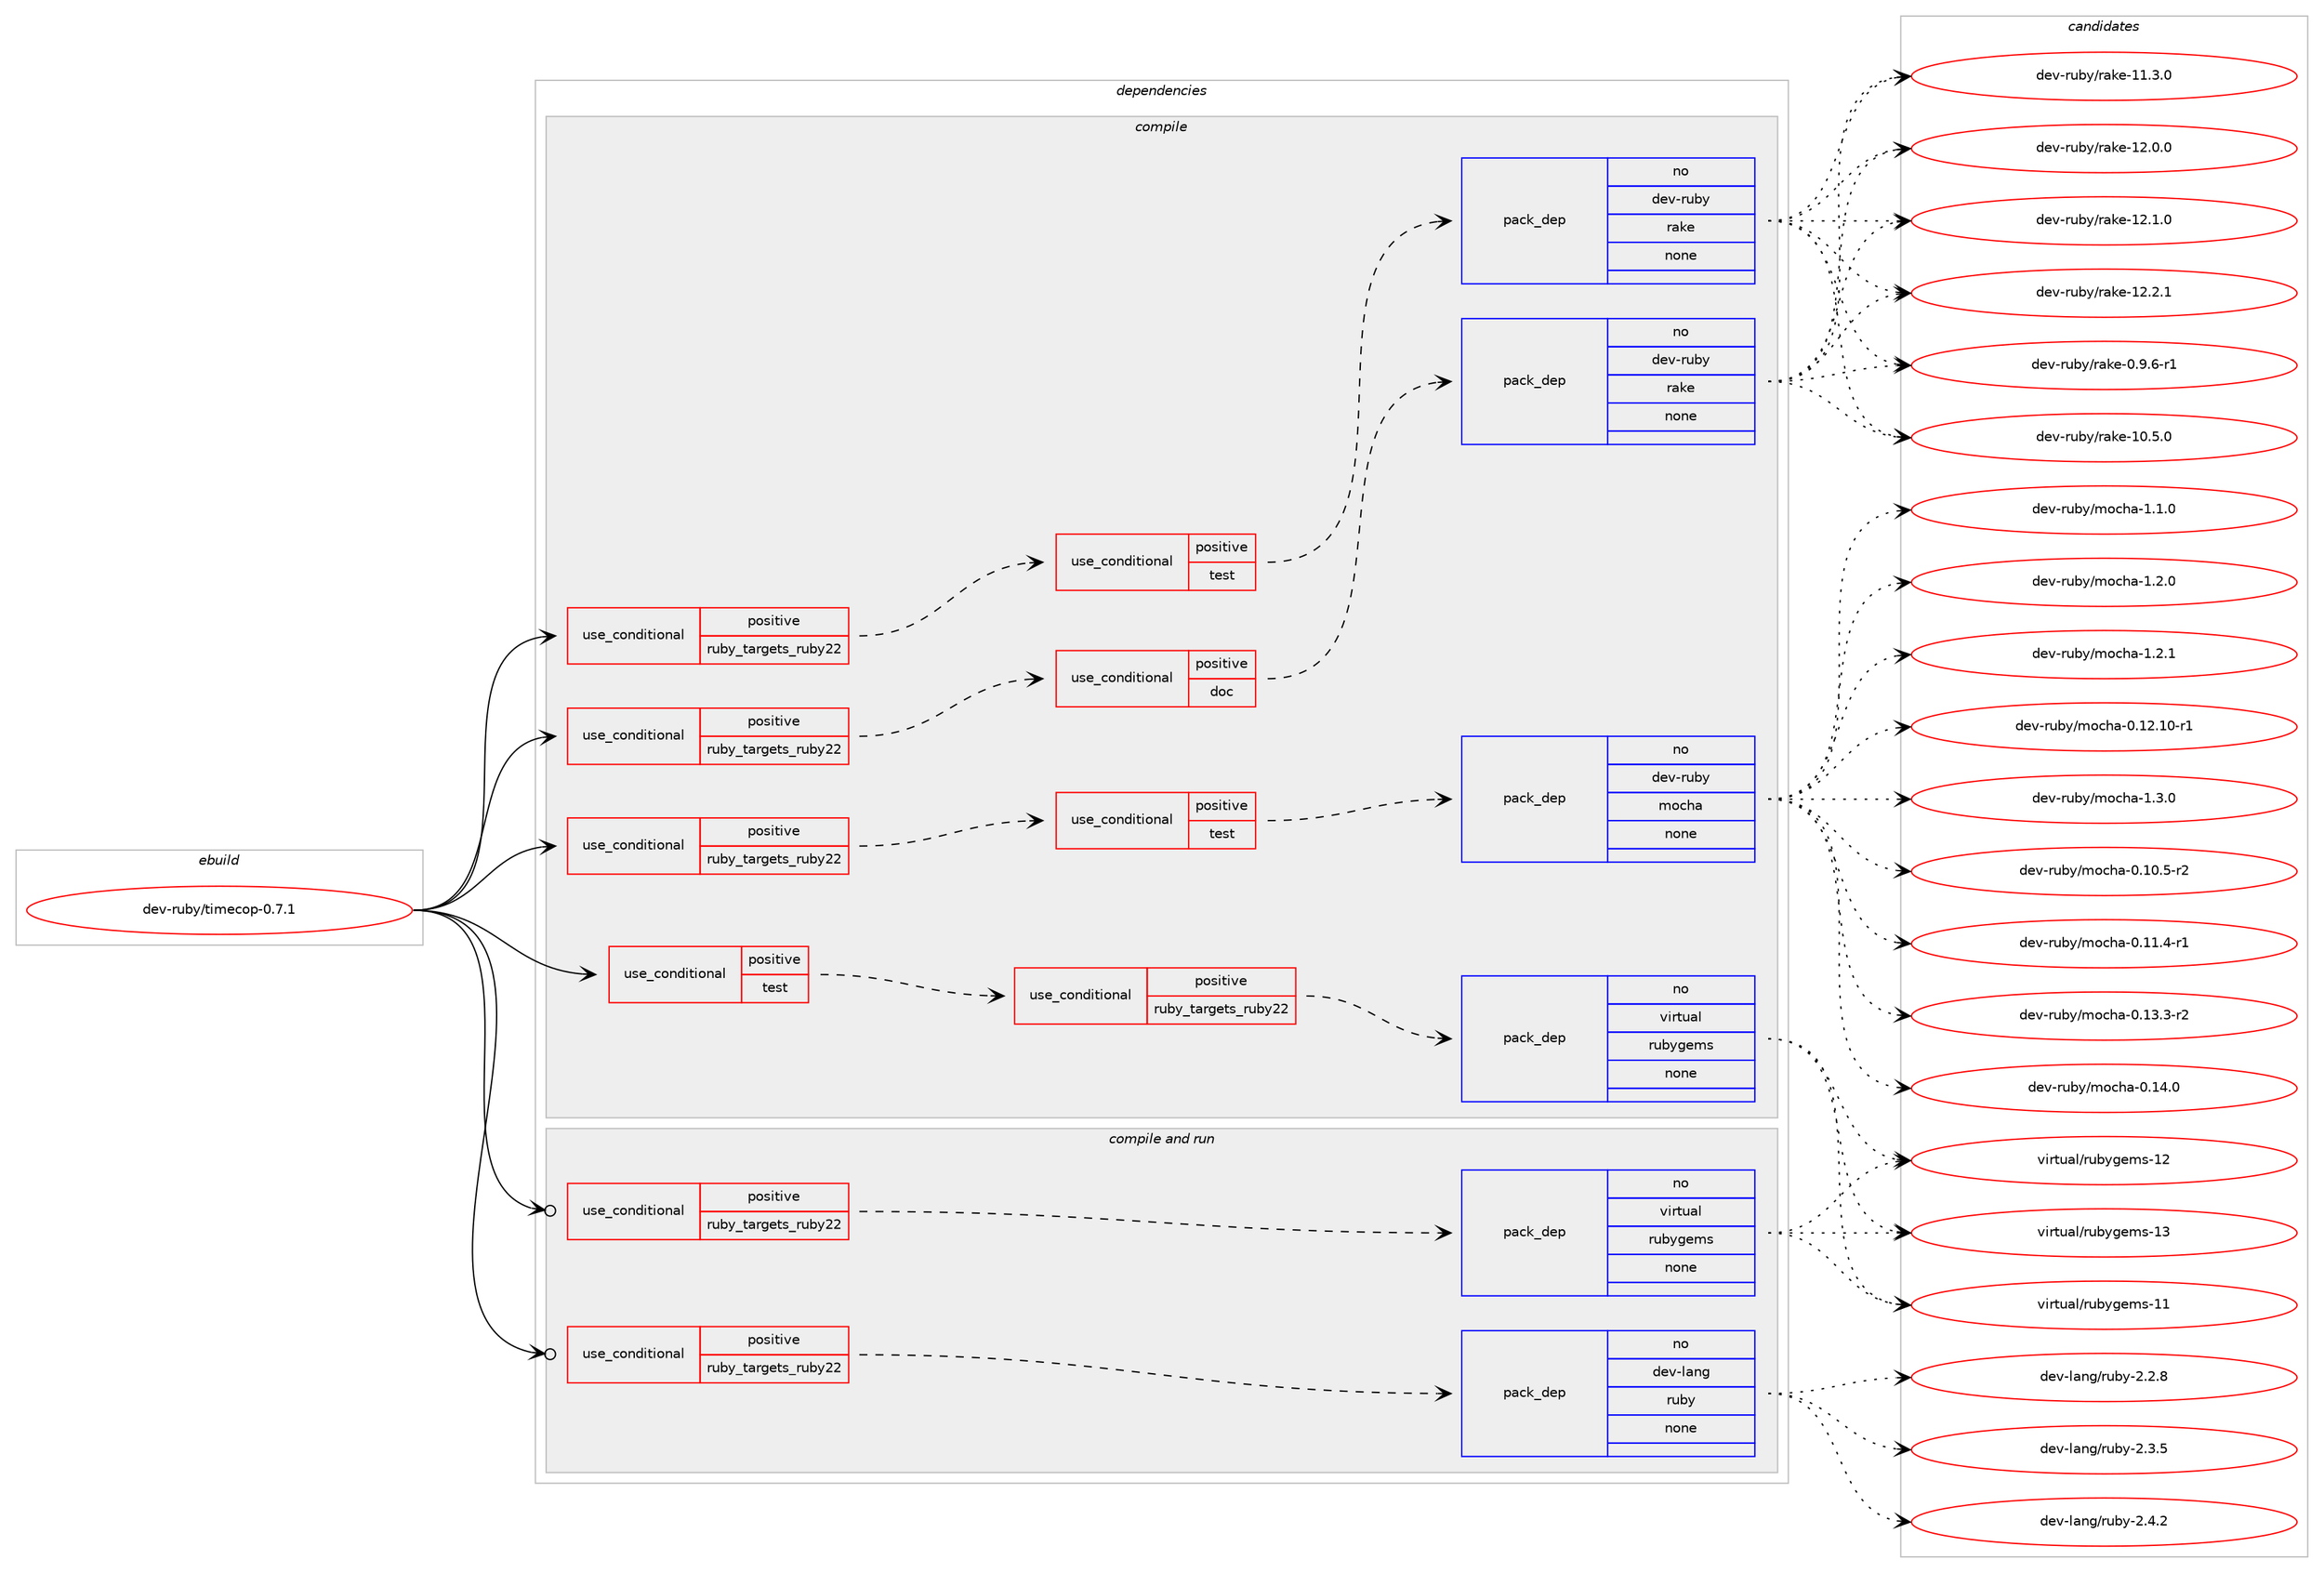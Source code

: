 digraph prolog {

# *************
# Graph options
# *************

newrank=true;
concentrate=true;
compound=true;
graph [rankdir=LR,fontname=Helvetica,fontsize=10,ranksep=1.5];#, ranksep=2.5, nodesep=0.2];
edge  [arrowhead=vee];
node  [fontname=Helvetica,fontsize=10];

# **********
# The ebuild
# **********

subgraph cluster_leftcol {
color=gray;
rank=same;
label=<<i>ebuild</i>>;
id [label="dev-ruby/timecop-0.7.1", color=red, width=4, href="../dev-ruby/timecop-0.7.1.svg"];
}

# ****************
# The dependencies
# ****************

subgraph cluster_midcol {
color=gray;
label=<<i>dependencies</i>>;
subgraph cluster_compile {
fillcolor="#eeeeee";
style=filled;
label=<<i>compile</i>>;
subgraph cond75151 {
dependency275009 [label=<<TABLE BORDER="0" CELLBORDER="1" CELLSPACING="0" CELLPADDING="4"><TR><TD ROWSPAN="3" CELLPADDING="10">use_conditional</TD></TR><TR><TD>positive</TD></TR><TR><TD>ruby_targets_ruby22</TD></TR></TABLE>>, shape=none, color=red];
subgraph cond75152 {
dependency275010 [label=<<TABLE BORDER="0" CELLBORDER="1" CELLSPACING="0" CELLPADDING="4"><TR><TD ROWSPAN="3" CELLPADDING="10">use_conditional</TD></TR><TR><TD>positive</TD></TR><TR><TD>doc</TD></TR></TABLE>>, shape=none, color=red];
subgraph pack195742 {
dependency275011 [label=<<TABLE BORDER="0" CELLBORDER="1" CELLSPACING="0" CELLPADDING="4" WIDTH="220"><TR><TD ROWSPAN="6" CELLPADDING="30">pack_dep</TD></TR><TR><TD WIDTH="110">no</TD></TR><TR><TD>dev-ruby</TD></TR><TR><TD>rake</TD></TR><TR><TD>none</TD></TR><TR><TD></TD></TR></TABLE>>, shape=none, color=blue];
}
dependency275010:e -> dependency275011:w [weight=20,style="dashed",arrowhead="vee"];
}
dependency275009:e -> dependency275010:w [weight=20,style="dashed",arrowhead="vee"];
}
id:e -> dependency275009:w [weight=20,style="solid",arrowhead="vee"];
subgraph cond75153 {
dependency275012 [label=<<TABLE BORDER="0" CELLBORDER="1" CELLSPACING="0" CELLPADDING="4"><TR><TD ROWSPAN="3" CELLPADDING="10">use_conditional</TD></TR><TR><TD>positive</TD></TR><TR><TD>ruby_targets_ruby22</TD></TR></TABLE>>, shape=none, color=red];
subgraph cond75154 {
dependency275013 [label=<<TABLE BORDER="0" CELLBORDER="1" CELLSPACING="0" CELLPADDING="4"><TR><TD ROWSPAN="3" CELLPADDING="10">use_conditional</TD></TR><TR><TD>positive</TD></TR><TR><TD>test</TD></TR></TABLE>>, shape=none, color=red];
subgraph pack195743 {
dependency275014 [label=<<TABLE BORDER="0" CELLBORDER="1" CELLSPACING="0" CELLPADDING="4" WIDTH="220"><TR><TD ROWSPAN="6" CELLPADDING="30">pack_dep</TD></TR><TR><TD WIDTH="110">no</TD></TR><TR><TD>dev-ruby</TD></TR><TR><TD>mocha</TD></TR><TR><TD>none</TD></TR><TR><TD></TD></TR></TABLE>>, shape=none, color=blue];
}
dependency275013:e -> dependency275014:w [weight=20,style="dashed",arrowhead="vee"];
}
dependency275012:e -> dependency275013:w [weight=20,style="dashed",arrowhead="vee"];
}
id:e -> dependency275012:w [weight=20,style="solid",arrowhead="vee"];
subgraph cond75155 {
dependency275015 [label=<<TABLE BORDER="0" CELLBORDER="1" CELLSPACING="0" CELLPADDING="4"><TR><TD ROWSPAN="3" CELLPADDING="10">use_conditional</TD></TR><TR><TD>positive</TD></TR><TR><TD>ruby_targets_ruby22</TD></TR></TABLE>>, shape=none, color=red];
subgraph cond75156 {
dependency275016 [label=<<TABLE BORDER="0" CELLBORDER="1" CELLSPACING="0" CELLPADDING="4"><TR><TD ROWSPAN="3" CELLPADDING="10">use_conditional</TD></TR><TR><TD>positive</TD></TR><TR><TD>test</TD></TR></TABLE>>, shape=none, color=red];
subgraph pack195744 {
dependency275017 [label=<<TABLE BORDER="0" CELLBORDER="1" CELLSPACING="0" CELLPADDING="4" WIDTH="220"><TR><TD ROWSPAN="6" CELLPADDING="30">pack_dep</TD></TR><TR><TD WIDTH="110">no</TD></TR><TR><TD>dev-ruby</TD></TR><TR><TD>rake</TD></TR><TR><TD>none</TD></TR><TR><TD></TD></TR></TABLE>>, shape=none, color=blue];
}
dependency275016:e -> dependency275017:w [weight=20,style="dashed",arrowhead="vee"];
}
dependency275015:e -> dependency275016:w [weight=20,style="dashed",arrowhead="vee"];
}
id:e -> dependency275015:w [weight=20,style="solid",arrowhead="vee"];
subgraph cond75157 {
dependency275018 [label=<<TABLE BORDER="0" CELLBORDER="1" CELLSPACING="0" CELLPADDING="4"><TR><TD ROWSPAN="3" CELLPADDING="10">use_conditional</TD></TR><TR><TD>positive</TD></TR><TR><TD>test</TD></TR></TABLE>>, shape=none, color=red];
subgraph cond75158 {
dependency275019 [label=<<TABLE BORDER="0" CELLBORDER="1" CELLSPACING="0" CELLPADDING="4"><TR><TD ROWSPAN="3" CELLPADDING="10">use_conditional</TD></TR><TR><TD>positive</TD></TR><TR><TD>ruby_targets_ruby22</TD></TR></TABLE>>, shape=none, color=red];
subgraph pack195745 {
dependency275020 [label=<<TABLE BORDER="0" CELLBORDER="1" CELLSPACING="0" CELLPADDING="4" WIDTH="220"><TR><TD ROWSPAN="6" CELLPADDING="30">pack_dep</TD></TR><TR><TD WIDTH="110">no</TD></TR><TR><TD>virtual</TD></TR><TR><TD>rubygems</TD></TR><TR><TD>none</TD></TR><TR><TD></TD></TR></TABLE>>, shape=none, color=blue];
}
dependency275019:e -> dependency275020:w [weight=20,style="dashed",arrowhead="vee"];
}
dependency275018:e -> dependency275019:w [weight=20,style="dashed",arrowhead="vee"];
}
id:e -> dependency275018:w [weight=20,style="solid",arrowhead="vee"];
}
subgraph cluster_compileandrun {
fillcolor="#eeeeee";
style=filled;
label=<<i>compile and run</i>>;
subgraph cond75159 {
dependency275021 [label=<<TABLE BORDER="0" CELLBORDER="1" CELLSPACING="0" CELLPADDING="4"><TR><TD ROWSPAN="3" CELLPADDING="10">use_conditional</TD></TR><TR><TD>positive</TD></TR><TR><TD>ruby_targets_ruby22</TD></TR></TABLE>>, shape=none, color=red];
subgraph pack195746 {
dependency275022 [label=<<TABLE BORDER="0" CELLBORDER="1" CELLSPACING="0" CELLPADDING="4" WIDTH="220"><TR><TD ROWSPAN="6" CELLPADDING="30">pack_dep</TD></TR><TR><TD WIDTH="110">no</TD></TR><TR><TD>dev-lang</TD></TR><TR><TD>ruby</TD></TR><TR><TD>none</TD></TR><TR><TD></TD></TR></TABLE>>, shape=none, color=blue];
}
dependency275021:e -> dependency275022:w [weight=20,style="dashed",arrowhead="vee"];
}
id:e -> dependency275021:w [weight=20,style="solid",arrowhead="odotvee"];
subgraph cond75160 {
dependency275023 [label=<<TABLE BORDER="0" CELLBORDER="1" CELLSPACING="0" CELLPADDING="4"><TR><TD ROWSPAN="3" CELLPADDING="10">use_conditional</TD></TR><TR><TD>positive</TD></TR><TR><TD>ruby_targets_ruby22</TD></TR></TABLE>>, shape=none, color=red];
subgraph pack195747 {
dependency275024 [label=<<TABLE BORDER="0" CELLBORDER="1" CELLSPACING="0" CELLPADDING="4" WIDTH="220"><TR><TD ROWSPAN="6" CELLPADDING="30">pack_dep</TD></TR><TR><TD WIDTH="110">no</TD></TR><TR><TD>virtual</TD></TR><TR><TD>rubygems</TD></TR><TR><TD>none</TD></TR><TR><TD></TD></TR></TABLE>>, shape=none, color=blue];
}
dependency275023:e -> dependency275024:w [weight=20,style="dashed",arrowhead="vee"];
}
id:e -> dependency275023:w [weight=20,style="solid",arrowhead="odotvee"];
}
subgraph cluster_run {
fillcolor="#eeeeee";
style=filled;
label=<<i>run</i>>;
}
}

# **************
# The candidates
# **************

subgraph cluster_choices {
rank=same;
color=gray;
label=<<i>candidates</i>>;

subgraph choice195742 {
color=black;
nodesep=1;
choice100101118451141179812147114971071014548465746544511449 [label="dev-ruby/rake-0.9.6-r1", color=red, width=4,href="../dev-ruby/rake-0.9.6-r1.svg"];
choice1001011184511411798121471149710710145494846534648 [label="dev-ruby/rake-10.5.0", color=red, width=4,href="../dev-ruby/rake-10.5.0.svg"];
choice1001011184511411798121471149710710145494946514648 [label="dev-ruby/rake-11.3.0", color=red, width=4,href="../dev-ruby/rake-11.3.0.svg"];
choice1001011184511411798121471149710710145495046484648 [label="dev-ruby/rake-12.0.0", color=red, width=4,href="../dev-ruby/rake-12.0.0.svg"];
choice1001011184511411798121471149710710145495046494648 [label="dev-ruby/rake-12.1.0", color=red, width=4,href="../dev-ruby/rake-12.1.0.svg"];
choice1001011184511411798121471149710710145495046504649 [label="dev-ruby/rake-12.2.1", color=red, width=4,href="../dev-ruby/rake-12.2.1.svg"];
dependency275011:e -> choice100101118451141179812147114971071014548465746544511449:w [style=dotted,weight="100"];
dependency275011:e -> choice1001011184511411798121471149710710145494846534648:w [style=dotted,weight="100"];
dependency275011:e -> choice1001011184511411798121471149710710145494946514648:w [style=dotted,weight="100"];
dependency275011:e -> choice1001011184511411798121471149710710145495046484648:w [style=dotted,weight="100"];
dependency275011:e -> choice1001011184511411798121471149710710145495046494648:w [style=dotted,weight="100"];
dependency275011:e -> choice1001011184511411798121471149710710145495046504649:w [style=dotted,weight="100"];
}
subgraph choice195743 {
color=black;
nodesep=1;
choice1001011184511411798121471091119910497454846494846534511450 [label="dev-ruby/mocha-0.10.5-r2", color=red, width=4,href="../dev-ruby/mocha-0.10.5-r2.svg"];
choice1001011184511411798121471091119910497454846494946524511449 [label="dev-ruby/mocha-0.11.4-r1", color=red, width=4,href="../dev-ruby/mocha-0.11.4-r1.svg"];
choice100101118451141179812147109111991049745484649504649484511449 [label="dev-ruby/mocha-0.12.10-r1", color=red, width=4,href="../dev-ruby/mocha-0.12.10-r1.svg"];
choice1001011184511411798121471091119910497454846495146514511450 [label="dev-ruby/mocha-0.13.3-r2", color=red, width=4,href="../dev-ruby/mocha-0.13.3-r2.svg"];
choice100101118451141179812147109111991049745484649524648 [label="dev-ruby/mocha-0.14.0", color=red, width=4,href="../dev-ruby/mocha-0.14.0.svg"];
choice1001011184511411798121471091119910497454946494648 [label="dev-ruby/mocha-1.1.0", color=red, width=4,href="../dev-ruby/mocha-1.1.0.svg"];
choice1001011184511411798121471091119910497454946504648 [label="dev-ruby/mocha-1.2.0", color=red, width=4,href="../dev-ruby/mocha-1.2.0.svg"];
choice1001011184511411798121471091119910497454946504649 [label="dev-ruby/mocha-1.2.1", color=red, width=4,href="../dev-ruby/mocha-1.2.1.svg"];
choice1001011184511411798121471091119910497454946514648 [label="dev-ruby/mocha-1.3.0", color=red, width=4,href="../dev-ruby/mocha-1.3.0.svg"];
dependency275014:e -> choice1001011184511411798121471091119910497454846494846534511450:w [style=dotted,weight="100"];
dependency275014:e -> choice1001011184511411798121471091119910497454846494946524511449:w [style=dotted,weight="100"];
dependency275014:e -> choice100101118451141179812147109111991049745484649504649484511449:w [style=dotted,weight="100"];
dependency275014:e -> choice1001011184511411798121471091119910497454846495146514511450:w [style=dotted,weight="100"];
dependency275014:e -> choice100101118451141179812147109111991049745484649524648:w [style=dotted,weight="100"];
dependency275014:e -> choice1001011184511411798121471091119910497454946494648:w [style=dotted,weight="100"];
dependency275014:e -> choice1001011184511411798121471091119910497454946504648:w [style=dotted,weight="100"];
dependency275014:e -> choice1001011184511411798121471091119910497454946504649:w [style=dotted,weight="100"];
dependency275014:e -> choice1001011184511411798121471091119910497454946514648:w [style=dotted,weight="100"];
}
subgraph choice195744 {
color=black;
nodesep=1;
choice100101118451141179812147114971071014548465746544511449 [label="dev-ruby/rake-0.9.6-r1", color=red, width=4,href="../dev-ruby/rake-0.9.6-r1.svg"];
choice1001011184511411798121471149710710145494846534648 [label="dev-ruby/rake-10.5.0", color=red, width=4,href="../dev-ruby/rake-10.5.0.svg"];
choice1001011184511411798121471149710710145494946514648 [label="dev-ruby/rake-11.3.0", color=red, width=4,href="../dev-ruby/rake-11.3.0.svg"];
choice1001011184511411798121471149710710145495046484648 [label="dev-ruby/rake-12.0.0", color=red, width=4,href="../dev-ruby/rake-12.0.0.svg"];
choice1001011184511411798121471149710710145495046494648 [label="dev-ruby/rake-12.1.0", color=red, width=4,href="../dev-ruby/rake-12.1.0.svg"];
choice1001011184511411798121471149710710145495046504649 [label="dev-ruby/rake-12.2.1", color=red, width=4,href="../dev-ruby/rake-12.2.1.svg"];
dependency275017:e -> choice100101118451141179812147114971071014548465746544511449:w [style=dotted,weight="100"];
dependency275017:e -> choice1001011184511411798121471149710710145494846534648:w [style=dotted,weight="100"];
dependency275017:e -> choice1001011184511411798121471149710710145494946514648:w [style=dotted,weight="100"];
dependency275017:e -> choice1001011184511411798121471149710710145495046484648:w [style=dotted,weight="100"];
dependency275017:e -> choice1001011184511411798121471149710710145495046494648:w [style=dotted,weight="100"];
dependency275017:e -> choice1001011184511411798121471149710710145495046504649:w [style=dotted,weight="100"];
}
subgraph choice195745 {
color=black;
nodesep=1;
choice118105114116117971084711411798121103101109115454949 [label="virtual/rubygems-11", color=red, width=4,href="../virtual/rubygems-11.svg"];
choice118105114116117971084711411798121103101109115454950 [label="virtual/rubygems-12", color=red, width=4,href="../virtual/rubygems-12.svg"];
choice118105114116117971084711411798121103101109115454951 [label="virtual/rubygems-13", color=red, width=4,href="../virtual/rubygems-13.svg"];
dependency275020:e -> choice118105114116117971084711411798121103101109115454949:w [style=dotted,weight="100"];
dependency275020:e -> choice118105114116117971084711411798121103101109115454950:w [style=dotted,weight="100"];
dependency275020:e -> choice118105114116117971084711411798121103101109115454951:w [style=dotted,weight="100"];
}
subgraph choice195746 {
color=black;
nodesep=1;
choice10010111845108971101034711411798121455046504656 [label="dev-lang/ruby-2.2.8", color=red, width=4,href="../dev-lang/ruby-2.2.8.svg"];
choice10010111845108971101034711411798121455046514653 [label="dev-lang/ruby-2.3.5", color=red, width=4,href="../dev-lang/ruby-2.3.5.svg"];
choice10010111845108971101034711411798121455046524650 [label="dev-lang/ruby-2.4.2", color=red, width=4,href="../dev-lang/ruby-2.4.2.svg"];
dependency275022:e -> choice10010111845108971101034711411798121455046504656:w [style=dotted,weight="100"];
dependency275022:e -> choice10010111845108971101034711411798121455046514653:w [style=dotted,weight="100"];
dependency275022:e -> choice10010111845108971101034711411798121455046524650:w [style=dotted,weight="100"];
}
subgraph choice195747 {
color=black;
nodesep=1;
choice118105114116117971084711411798121103101109115454949 [label="virtual/rubygems-11", color=red, width=4,href="../virtual/rubygems-11.svg"];
choice118105114116117971084711411798121103101109115454950 [label="virtual/rubygems-12", color=red, width=4,href="../virtual/rubygems-12.svg"];
choice118105114116117971084711411798121103101109115454951 [label="virtual/rubygems-13", color=red, width=4,href="../virtual/rubygems-13.svg"];
dependency275024:e -> choice118105114116117971084711411798121103101109115454949:w [style=dotted,weight="100"];
dependency275024:e -> choice118105114116117971084711411798121103101109115454950:w [style=dotted,weight="100"];
dependency275024:e -> choice118105114116117971084711411798121103101109115454951:w [style=dotted,weight="100"];
}
}

}
